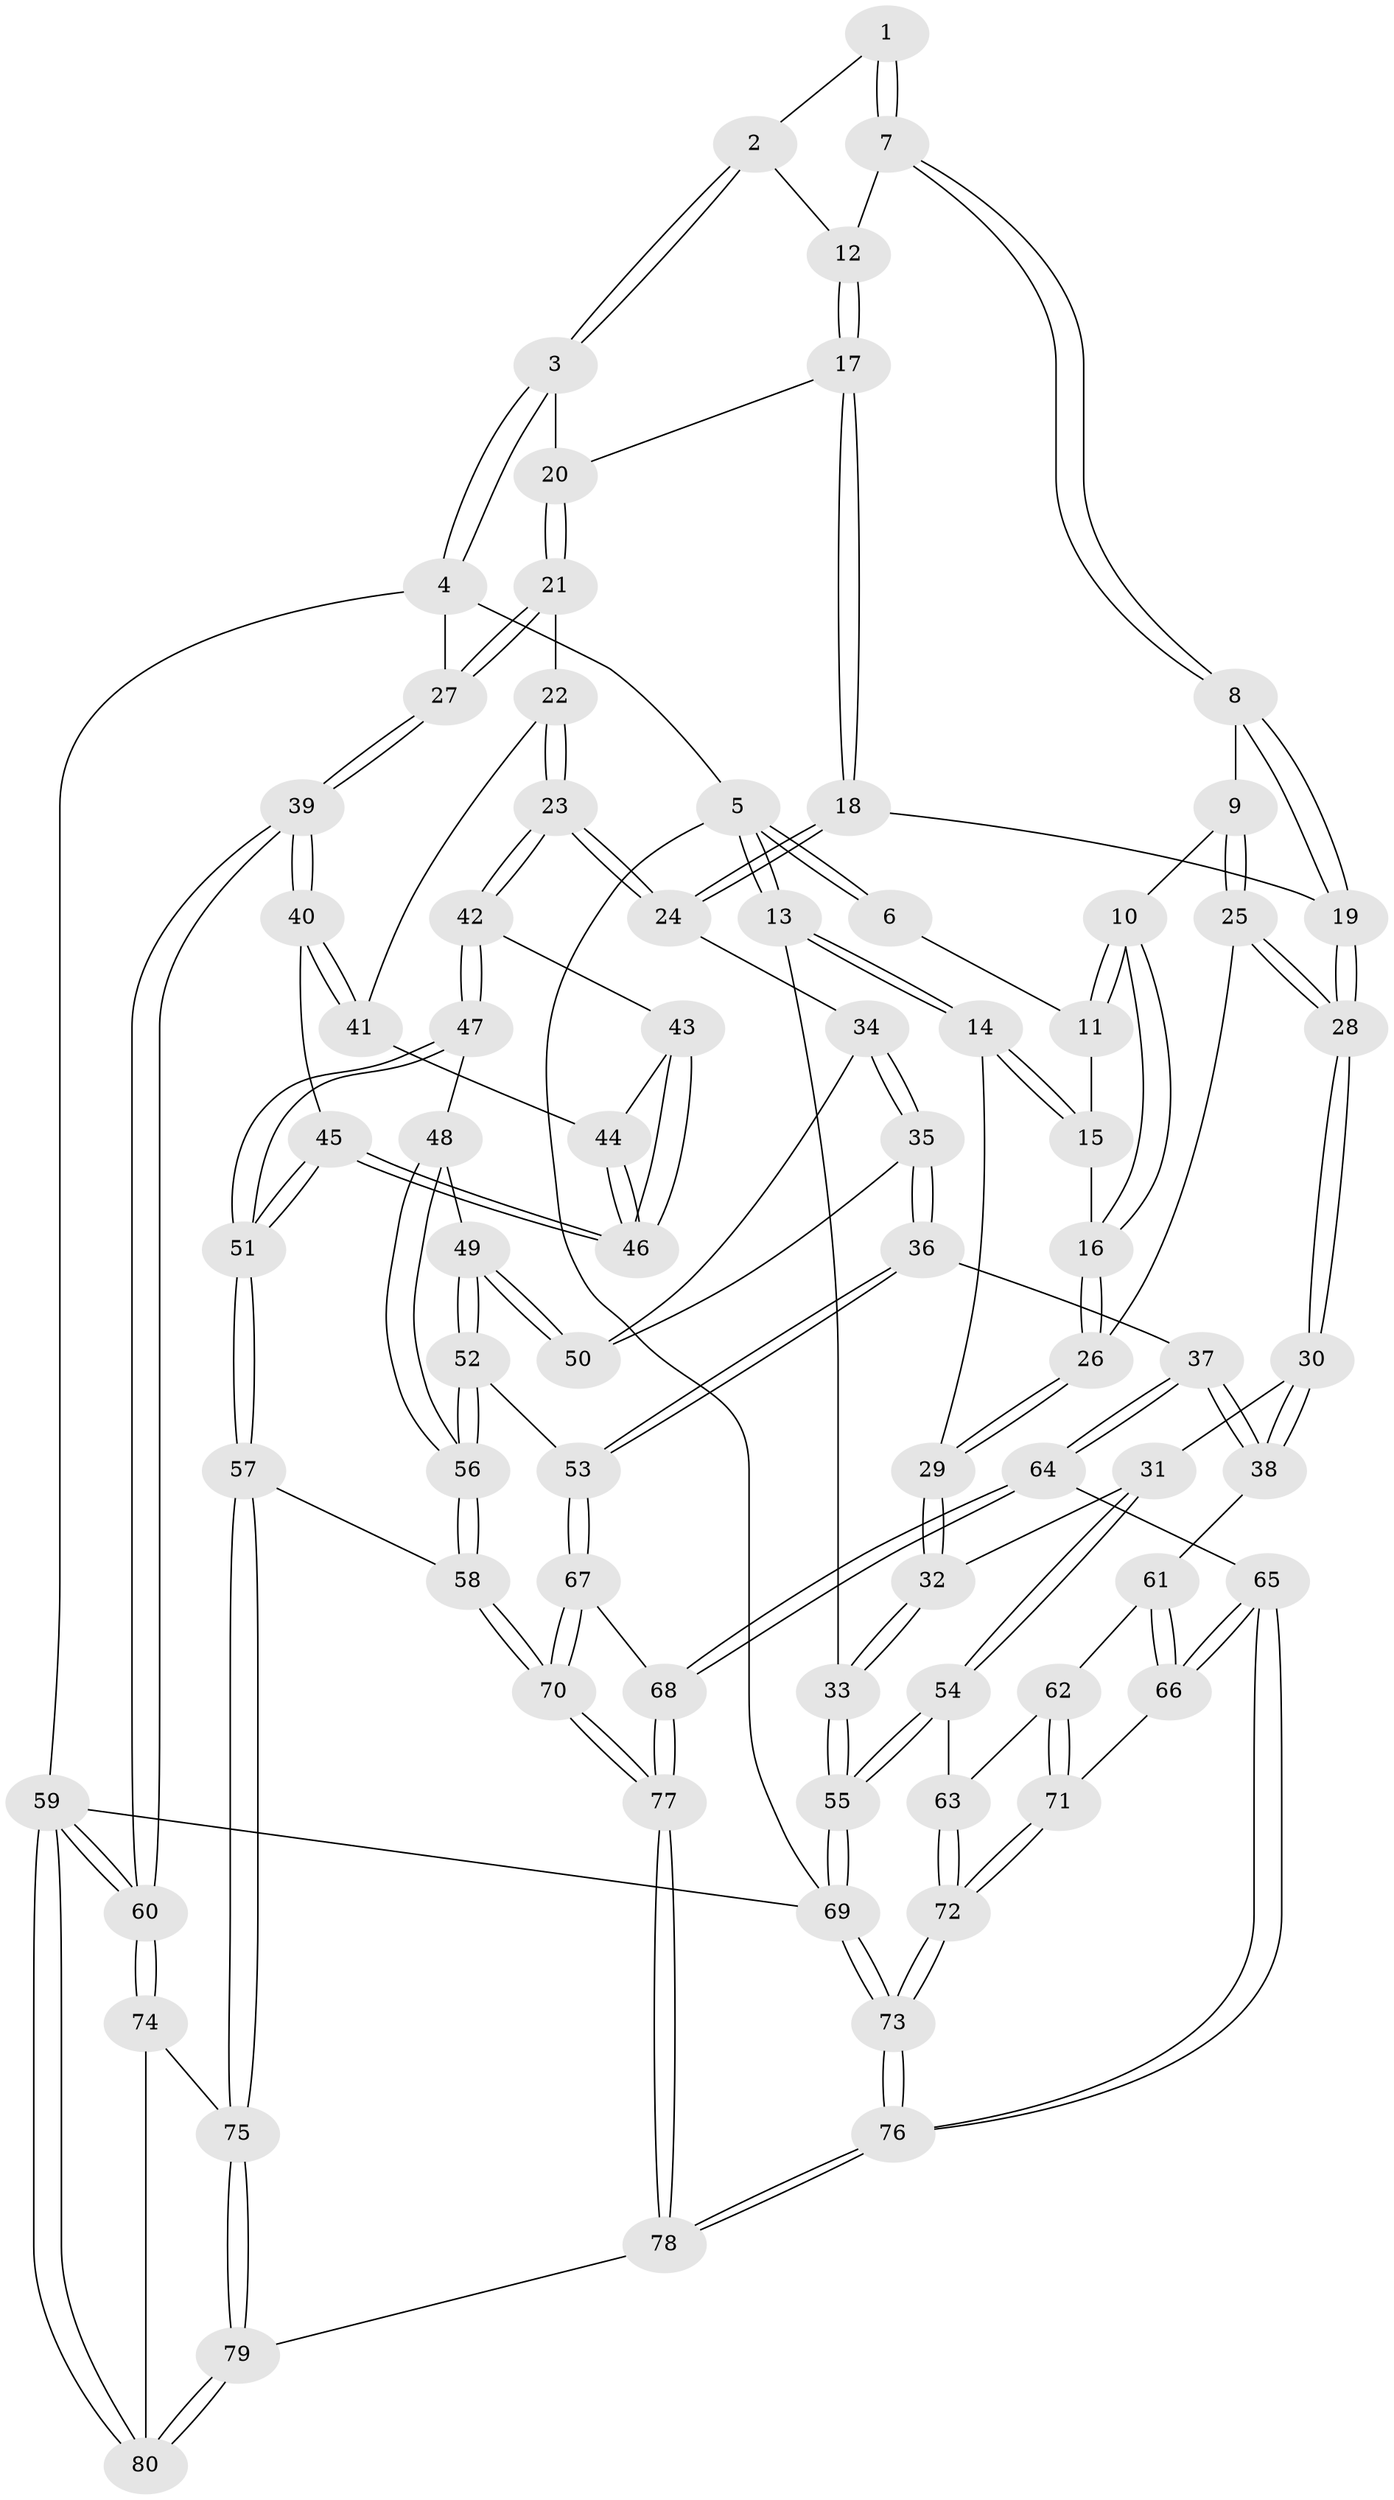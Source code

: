 // Generated by graph-tools (version 1.1) at 2025/27/03/09/25 03:27:08]
// undirected, 80 vertices, 197 edges
graph export_dot {
graph [start="1"]
  node [color=gray90,style=filled];
  1 [pos="+0.38820246922944934+0"];
  2 [pos="+0.7194247931990085+0"];
  3 [pos="+1+0"];
  4 [pos="+1+0"];
  5 [pos="+0+0"];
  6 [pos="+0.3454659566445744+0"];
  7 [pos="+0.4678599719730088+0.13147366163451468"];
  8 [pos="+0.4958532564146137+0.24491861184268462"];
  9 [pos="+0.3421815399593231+0.2866058849190227"];
  10 [pos="+0.2914952561233165+0.1813779169928805"];
  11 [pos="+0.29360733492648444+0.04832940266930983"];
  12 [pos="+0.7308374156166739+0.14230814321753826"];
  13 [pos="+0+0"];
  14 [pos="+0+0"];
  15 [pos="+0.15322565589931655+0.18730817410445597"];
  16 [pos="+0.16645851252611665+0.317420679755617"];
  17 [pos="+0.7346204066602795+0.16442027997163136"];
  18 [pos="+0.6100928288680879+0.3379514096303995"];
  19 [pos="+0.5805248580018375+0.33491373003211344"];
  20 [pos="+0.812339250484542+0.19509521327151894"];
  21 [pos="+1+0.3117743813229162"];
  22 [pos="+0.8995303152862003+0.396154621576033"];
  23 [pos="+0.692816710512988+0.42178268780816175"];
  24 [pos="+0.6919980401247194+0.42134522407626507"];
  25 [pos="+0.2885711344750936+0.36876920232477994"];
  26 [pos="+0.15808218179438738+0.3598519607402984"];
  27 [pos="+1+0.2606031149019196"];
  28 [pos="+0.40779357875914257+0.49412669638106727"];
  29 [pos="+0.1574657720204793+0.36024047539207465"];
  30 [pos="+0.3979776447384124+0.572444278835499"];
  31 [pos="+0.13942658888469667+0.5493129610149062"];
  32 [pos="+0.09232063306615336+0.4854156761315154"];
  33 [pos="+0+0.5162730412308725"];
  34 [pos="+0.6139046441359755+0.5248104040128196"];
  35 [pos="+0.5613170101188026+0.5831340438223552"];
  36 [pos="+0.48083281630007557+0.626946237369481"];
  37 [pos="+0.46139717844564576+0.6193774484600504"];
  38 [pos="+0.39925774687949334+0.5757202077129351"];
  39 [pos="+1+0.68688364021048"];
  40 [pos="+0.9695537672804735+0.7030715722022245"];
  41 [pos="+0.8986897892277559+0.4165364289913162"];
  42 [pos="+0.7243784609857311+0.5378378823712278"];
  43 [pos="+0.7460185715175327+0.5465707189287504"];
  44 [pos="+0.8598525984127103+0.5204111142515174"];
  45 [pos="+0.9145185030469289+0.7206263206588093"];
  46 [pos="+0.8420055558788972+0.5928780818562398"];
  47 [pos="+0.7048005860642176+0.613174985563468"];
  48 [pos="+0.7047890012879382+0.6131820112626774"];
  49 [pos="+0.6628392274411649+0.6126928074004667"];
  50 [pos="+0.6438460076118141+0.6045100670040694"];
  51 [pos="+0.8630823169418642+0.761647726386031"];
  52 [pos="+0.5427208711597986+0.689954284658566"];
  53 [pos="+0.5350311720235817+0.6856062630789049"];
  54 [pos="+0.13827288893243153+0.6538851911682917"];
  55 [pos="+0+0.7345437395948704"];
  56 [pos="+0.6241095611893495+0.7571829039318356"];
  57 [pos="+0.8556282892712304+0.7732067921922666"];
  58 [pos="+0.6422841343605461+0.7915564040844137"];
  59 [pos="+1+1"];
  60 [pos="+1+1"];
  61 [pos="+0.34587683534513497+0.6541728319373116"];
  62 [pos="+0.23205274728382233+0.7260667352861327"];
  63 [pos="+0.17060085336743852+0.74165505071343"];
  64 [pos="+0.4133443796124924+0.8309264388711967"];
  65 [pos="+0.381757418004684+0.8260989088527851"];
  66 [pos="+0.3613441322237109+0.8186239945494804"];
  67 [pos="+0.49651228066218056+0.76835084154042"];
  68 [pos="+0.4349869965030023+0.8446536666310892"];
  69 [pos="+0+1"];
  70 [pos="+0.5937915732862963+0.9009234929852545"];
  71 [pos="+0.35291784440798973+0.8204182088990187"];
  72 [pos="+0.07231824598865702+0.9983278675791125"];
  73 [pos="+0+1"];
  74 [pos="+0.8935164803839802+0.8933077736266614"];
  75 [pos="+0.8564948333914806+0.8117979836223912"];
  76 [pos="+0.25543139080239274+1"];
  77 [pos="+0.5568796394899763+0.9998078359563703"];
  78 [pos="+0.5667478079786011+1"];
  79 [pos="+0.5855789584215491+1"];
  80 [pos="+0.8055144469775092+1"];
  1 -- 2;
  1 -- 7;
  1 -- 7;
  2 -- 3;
  2 -- 3;
  2 -- 12;
  3 -- 4;
  3 -- 4;
  3 -- 20;
  4 -- 5;
  4 -- 27;
  4 -- 59;
  5 -- 6;
  5 -- 6;
  5 -- 13;
  5 -- 13;
  5 -- 69;
  6 -- 11;
  7 -- 8;
  7 -- 8;
  7 -- 12;
  8 -- 9;
  8 -- 19;
  8 -- 19;
  9 -- 10;
  9 -- 25;
  9 -- 25;
  10 -- 11;
  10 -- 11;
  10 -- 16;
  10 -- 16;
  11 -- 15;
  12 -- 17;
  12 -- 17;
  13 -- 14;
  13 -- 14;
  13 -- 33;
  14 -- 15;
  14 -- 15;
  14 -- 29;
  15 -- 16;
  16 -- 26;
  16 -- 26;
  17 -- 18;
  17 -- 18;
  17 -- 20;
  18 -- 19;
  18 -- 24;
  18 -- 24;
  19 -- 28;
  19 -- 28;
  20 -- 21;
  20 -- 21;
  21 -- 22;
  21 -- 27;
  21 -- 27;
  22 -- 23;
  22 -- 23;
  22 -- 41;
  23 -- 24;
  23 -- 24;
  23 -- 42;
  23 -- 42;
  24 -- 34;
  25 -- 26;
  25 -- 28;
  25 -- 28;
  26 -- 29;
  26 -- 29;
  27 -- 39;
  27 -- 39;
  28 -- 30;
  28 -- 30;
  29 -- 32;
  29 -- 32;
  30 -- 31;
  30 -- 38;
  30 -- 38;
  31 -- 32;
  31 -- 54;
  31 -- 54;
  32 -- 33;
  32 -- 33;
  33 -- 55;
  33 -- 55;
  34 -- 35;
  34 -- 35;
  34 -- 50;
  35 -- 36;
  35 -- 36;
  35 -- 50;
  36 -- 37;
  36 -- 53;
  36 -- 53;
  37 -- 38;
  37 -- 38;
  37 -- 64;
  37 -- 64;
  38 -- 61;
  39 -- 40;
  39 -- 40;
  39 -- 60;
  39 -- 60;
  40 -- 41;
  40 -- 41;
  40 -- 45;
  41 -- 44;
  42 -- 43;
  42 -- 47;
  42 -- 47;
  43 -- 44;
  43 -- 46;
  43 -- 46;
  44 -- 46;
  44 -- 46;
  45 -- 46;
  45 -- 46;
  45 -- 51;
  45 -- 51;
  47 -- 48;
  47 -- 51;
  47 -- 51;
  48 -- 49;
  48 -- 56;
  48 -- 56;
  49 -- 50;
  49 -- 50;
  49 -- 52;
  49 -- 52;
  51 -- 57;
  51 -- 57;
  52 -- 53;
  52 -- 56;
  52 -- 56;
  53 -- 67;
  53 -- 67;
  54 -- 55;
  54 -- 55;
  54 -- 63;
  55 -- 69;
  55 -- 69;
  56 -- 58;
  56 -- 58;
  57 -- 58;
  57 -- 75;
  57 -- 75;
  58 -- 70;
  58 -- 70;
  59 -- 60;
  59 -- 60;
  59 -- 80;
  59 -- 80;
  59 -- 69;
  60 -- 74;
  60 -- 74;
  61 -- 62;
  61 -- 66;
  61 -- 66;
  62 -- 63;
  62 -- 71;
  62 -- 71;
  63 -- 72;
  63 -- 72;
  64 -- 65;
  64 -- 68;
  64 -- 68;
  65 -- 66;
  65 -- 66;
  65 -- 76;
  65 -- 76;
  66 -- 71;
  67 -- 68;
  67 -- 70;
  67 -- 70;
  68 -- 77;
  68 -- 77;
  69 -- 73;
  69 -- 73;
  70 -- 77;
  70 -- 77;
  71 -- 72;
  71 -- 72;
  72 -- 73;
  72 -- 73;
  73 -- 76;
  73 -- 76;
  74 -- 75;
  74 -- 80;
  75 -- 79;
  75 -- 79;
  76 -- 78;
  76 -- 78;
  77 -- 78;
  77 -- 78;
  78 -- 79;
  79 -- 80;
  79 -- 80;
}
